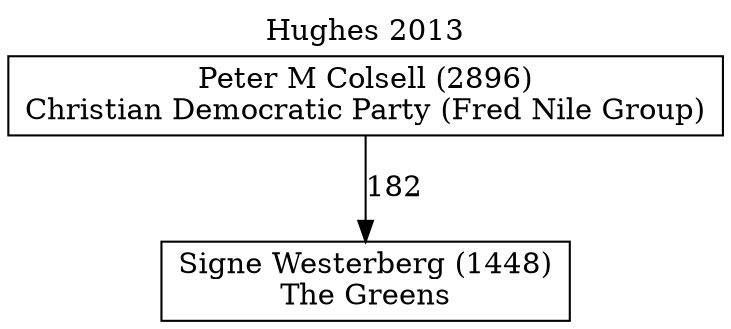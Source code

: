 // House preference flow
digraph "Signe Westerberg (1448)_Hughes_2013" {
	graph [label="Hughes 2013" labelloc=t mclimit=10]
	node [shape=box]
	"Peter M Colsell (2896)" [label="Peter M Colsell (2896)
Christian Democratic Party (Fred Nile Group)"]
	"Signe Westerberg (1448)" [label="Signe Westerberg (1448)
The Greens"]
	"Peter M Colsell (2896)" -> "Signe Westerberg (1448)" [label=182]
}
